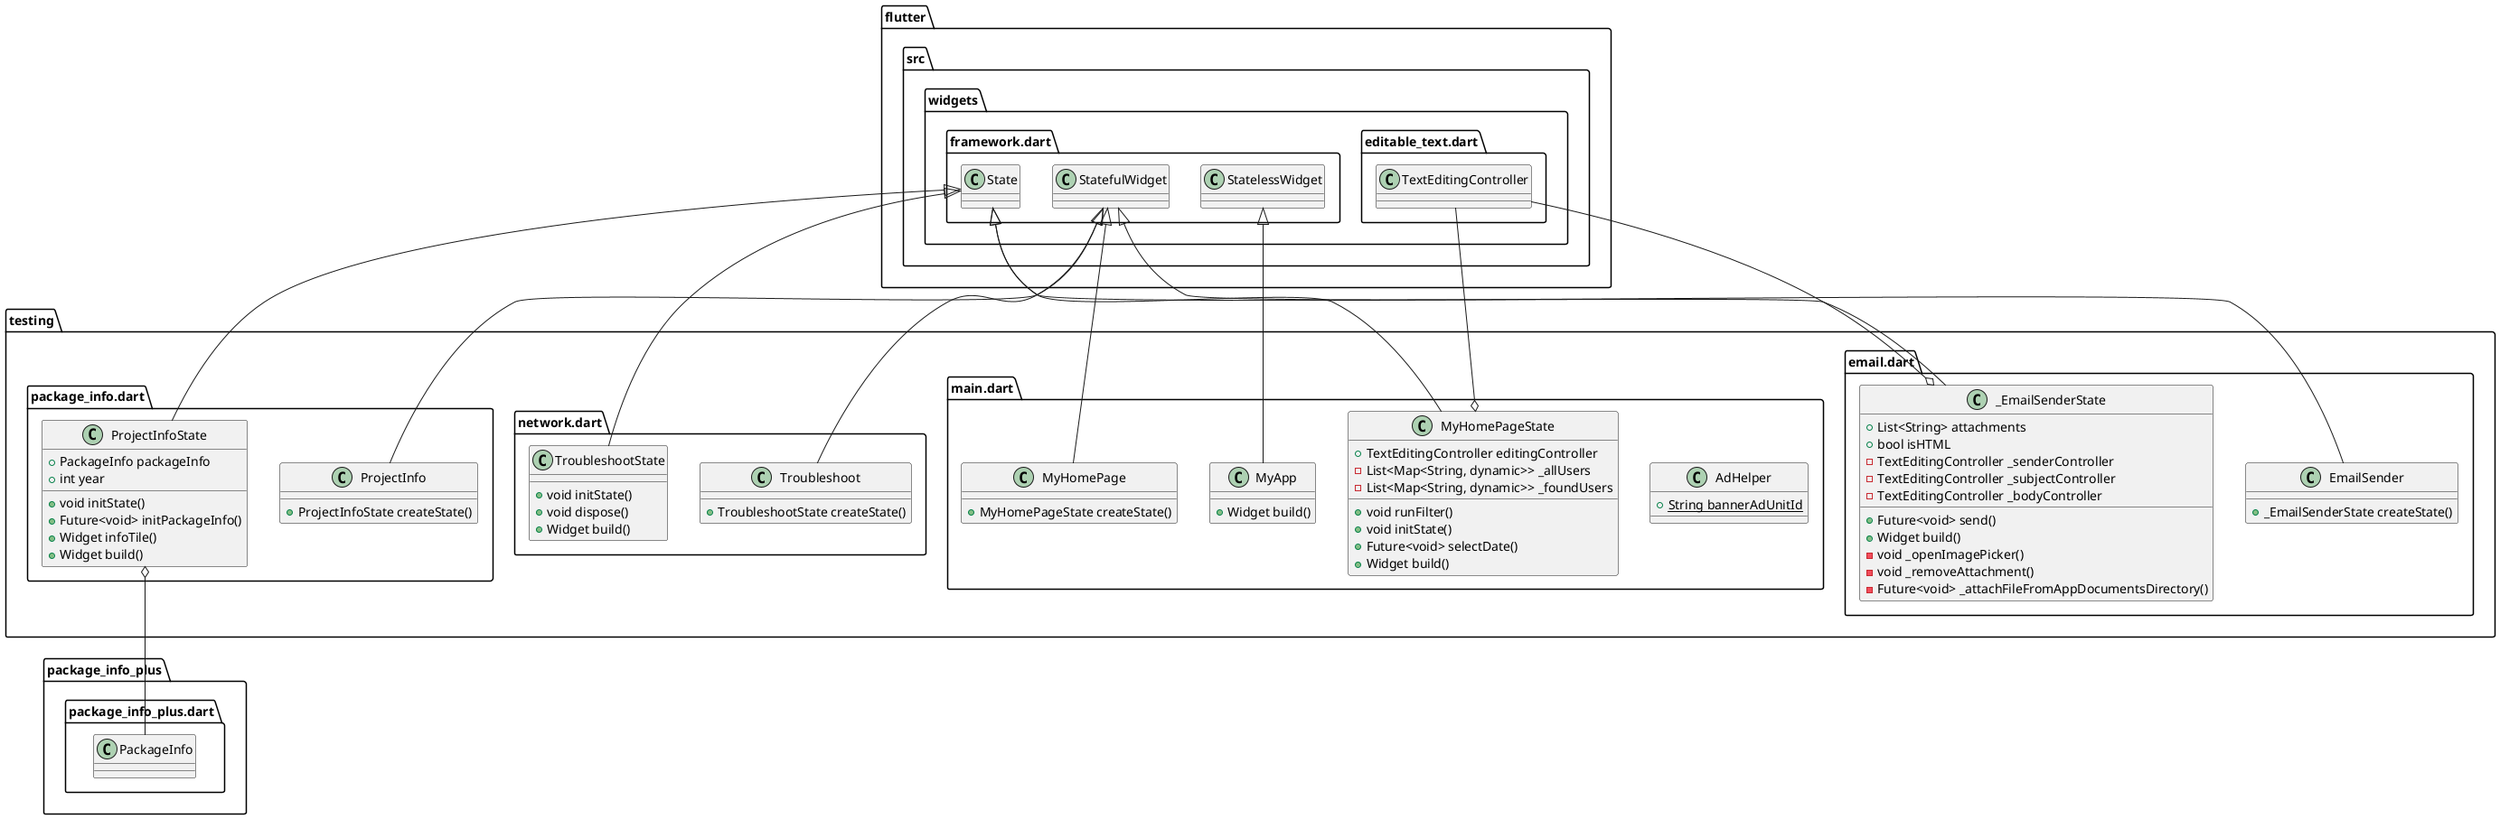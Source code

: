 @startuml
set namespaceSeparator ::

class "testing::email.dart::EmailSender" {
  +_EmailSenderState createState()
}

"flutter::src::widgets::framework.dart::StatefulWidget" <|-- "testing::email.dart::EmailSender"

class "testing::email.dart::_EmailSenderState" {
  +List<String> attachments
  +bool isHTML
  -TextEditingController _senderController
  -TextEditingController _subjectController
  -TextEditingController _bodyController
  +Future<void> send()
  +Widget build()
  -void _openImagePicker()
  -void _removeAttachment()
  -Future<void> _attachFileFromAppDocumentsDirectory()
}

"testing::email.dart::_EmailSenderState" o-- "flutter::src::widgets::editable_text.dart::TextEditingController"
"flutter::src::widgets::framework.dart::State" <|-- "testing::email.dart::_EmailSenderState"

class "testing::main.dart::AdHelper" {
  {static} +String bannerAdUnitId
}

class "testing::main.dart::MyApp" {
  +Widget build()
}

"flutter::src::widgets::framework.dart::StatelessWidget" <|-- "testing::main.dart::MyApp"

class "testing::main.dart::MyHomePage" {
  +MyHomePageState createState()
}

"flutter::src::widgets::framework.dart::StatefulWidget" <|-- "testing::main.dart::MyHomePage"

class "testing::main.dart::MyHomePageState" {
  +TextEditingController editingController
  -List<Map<String, dynamic>> _allUsers
  -List<Map<String, dynamic>> _foundUsers
  +void runFilter()
  +void initState()
  +Future<void> selectDate()
  +Widget build()
}

"testing::main.dart::MyHomePageState" o-- "flutter::src::widgets::editable_text.dart::TextEditingController"
"flutter::src::widgets::framework.dart::State" <|-- "testing::main.dart::MyHomePageState"

class "testing::network.dart::Troubleshoot" {
  +TroubleshootState createState()
}

"flutter::src::widgets::framework.dart::StatefulWidget" <|-- "testing::network.dart::Troubleshoot"

class "testing::network.dart::TroubleshootState" {
  +void initState()
  +void dispose()
  +Widget build()
}

"flutter::src::widgets::framework.dart::State" <|-- "testing::network.dart::TroubleshootState"

class "testing::package_info.dart::ProjectInfo" {
  +ProjectInfoState createState()
}

"flutter::src::widgets::framework.dart::StatefulWidget" <|-- "testing::package_info.dart::ProjectInfo"

class "testing::package_info.dart::ProjectInfoState" {
  +PackageInfo packageInfo
  +int year
  +void initState()
  +Future<void> initPackageInfo()
  +Widget infoTile()
  +Widget build()
}

"testing::package_info.dart::ProjectInfoState" o-- "package_info_plus::package_info_plus.dart::PackageInfo"
"flutter::src::widgets::framework.dart::State" <|-- "testing::package_info.dart::ProjectInfoState"


@enduml